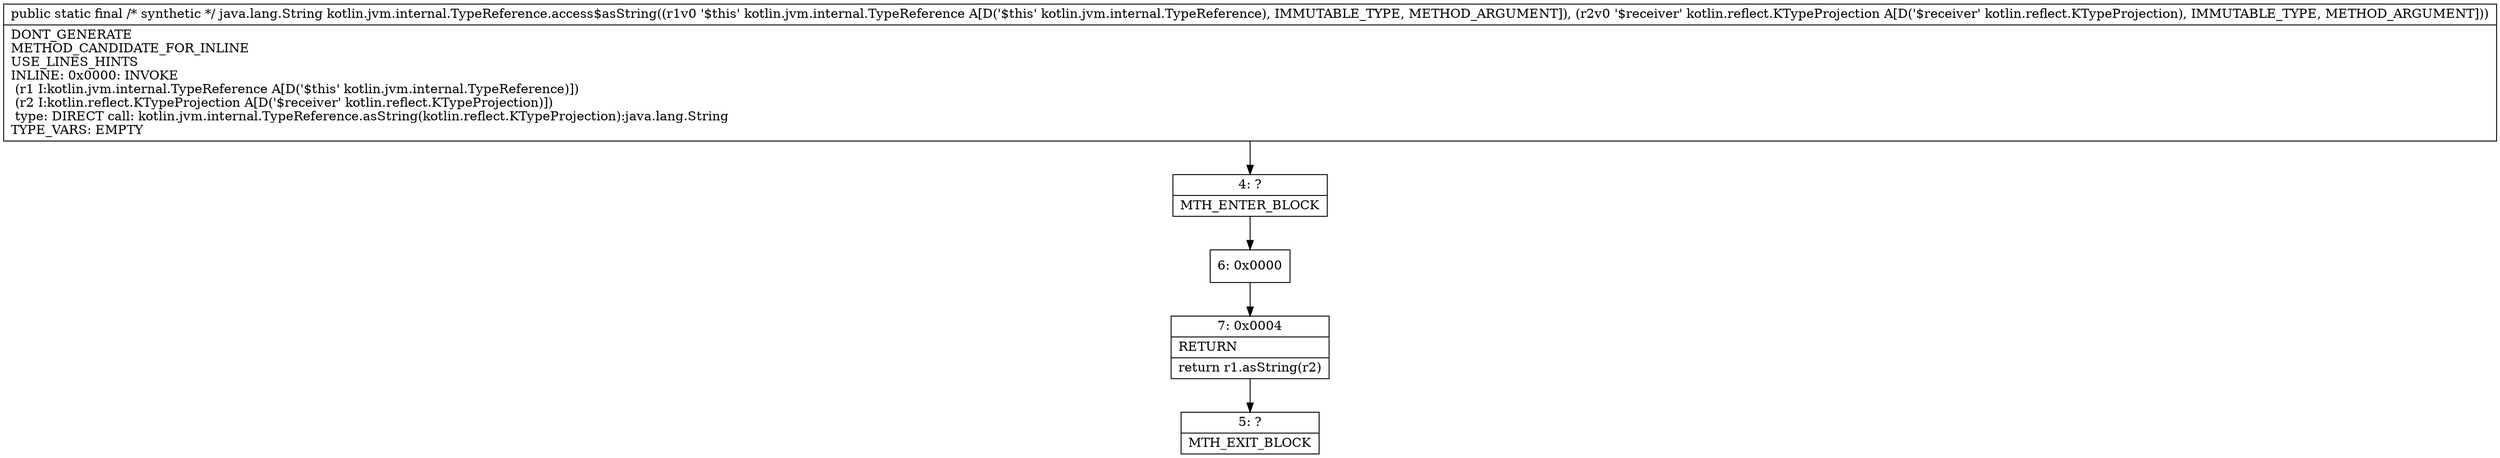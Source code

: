 digraph "CFG forkotlin.jvm.internal.TypeReference.access$asString(Lkotlin\/jvm\/internal\/TypeReference;Lkotlin\/reflect\/KTypeProjection;)Ljava\/lang\/String;" {
Node_4 [shape=record,label="{4\:\ ?|MTH_ENTER_BLOCK\l}"];
Node_6 [shape=record,label="{6\:\ 0x0000}"];
Node_7 [shape=record,label="{7\:\ 0x0004|RETURN\l|return r1.asString(r2)\l}"];
Node_5 [shape=record,label="{5\:\ ?|MTH_EXIT_BLOCK\l}"];
MethodNode[shape=record,label="{public static final \/* synthetic *\/ java.lang.String kotlin.jvm.internal.TypeReference.access$asString((r1v0 '$this' kotlin.jvm.internal.TypeReference A[D('$this' kotlin.jvm.internal.TypeReference), IMMUTABLE_TYPE, METHOD_ARGUMENT]), (r2v0 '$receiver' kotlin.reflect.KTypeProjection A[D('$receiver' kotlin.reflect.KTypeProjection), IMMUTABLE_TYPE, METHOD_ARGUMENT]))  | DONT_GENERATE\lMETHOD_CANDIDATE_FOR_INLINE\lUSE_LINES_HINTS\lINLINE: 0x0000: INVOKE  \l  (r1 I:kotlin.jvm.internal.TypeReference A[D('$this' kotlin.jvm.internal.TypeReference)])\l  (r2 I:kotlin.reflect.KTypeProjection A[D('$receiver' kotlin.reflect.KTypeProjection)])\l type: DIRECT call: kotlin.jvm.internal.TypeReference.asString(kotlin.reflect.KTypeProjection):java.lang.String\lTYPE_VARS: EMPTY\l}"];
MethodNode -> Node_4;Node_4 -> Node_6;
Node_6 -> Node_7;
Node_7 -> Node_5;
}

